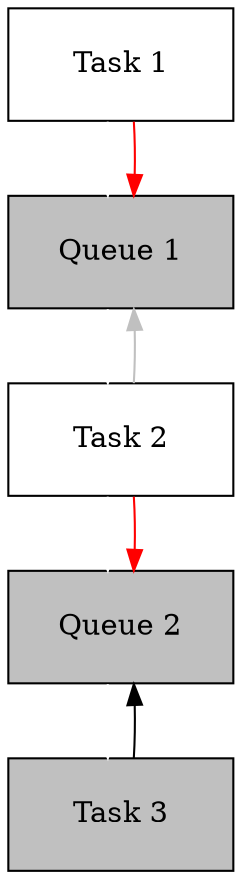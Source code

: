digraph search {
overlap = false;
#rankdir="LR";

# compute nodes
    node [
        shape=rect
        style=filled
        fillcolor="white"
        width=1.5
        height=0.75
        fixedsize=true
        pad="0.212,1"
    ]
    t1 [label="Task 1", fillcolor="white"]
    m1 [label="Queue 1", fillcolor="gray"]
    t2 [label="Task 2", fillcolor="white"]
    m2 [label="Queue 2", fillcolor="gray"]
    t3 [label="Task 3", fillcolor="gray"]

    t1 -> m1 [color="white"]
    m1 -> t2 [color="white"]
    t2 -> m2 [color="white"]
    m2 -> t3 [color="white"]
    t3 -> m2 [color="black"]
    t2 -> m1 [color="gray"]
    t1 -> m1 [color="red"]
    t2 -> m2 [color="red"]
}